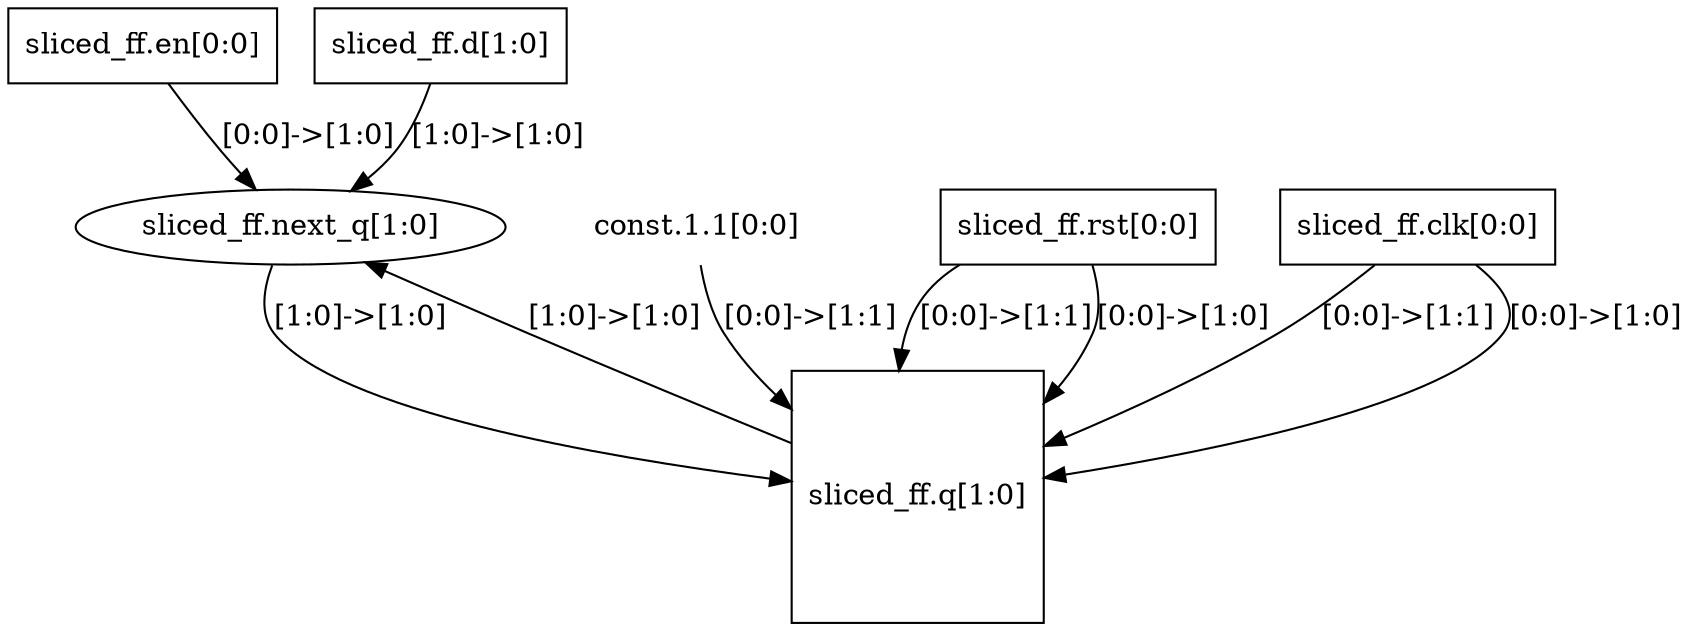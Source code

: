 digraph G {
	"sliced_ff.en" -> "sliced_ff.next_q"[label="[0:0]->[1:0]"];
	"sliced_ff.q" -> "sliced_ff.next_q"[label="[1:0]->[1:0]"];
	"sliced_ff.d" -> "sliced_ff.next_q"[label="[1:0]->[1:0]"];
	"const.1.1" [shape=none, label="const.1.1[0:0]"];
	"const.1.1" -> "sliced_ff.q"[label="[0:0]->[1:1]"];
	"sliced_ff.rst" -> "sliced_ff.q"[label="[0:0]->[1:1]"];
	"sliced_ff.clk" -> "sliced_ff.q"[label="[0:0]->[1:1]"];
	"sliced_ff.next_q" -> "sliced_ff.q"[label="[1:0]->[1:0]"];
	"sliced_ff.rst" -> "sliced_ff.q"[label="[0:0]->[1:0]"];
	"sliced_ff.clk" -> "sliced_ff.q"[label="[0:0]->[1:0]"];
	"sliced_ff.clk" [shape=rectangle, label="sliced_ff.clk[0:0]"];
	"sliced_ff.d" [shape=rectangle, label="sliced_ff.d[1:0]"];
	"sliced_ff.en" [shape=rectangle, label="sliced_ff.en[0:0]"];
	"sliced_ff.next_q" [shape=ellipse, label="sliced_ff.next_q[1:0]"];
	"sliced_ff.q" [shape=square, label="sliced_ff.q[1:0]"];
	"sliced_ff.rst" [shape=rectangle, label="sliced_ff.rst[0:0]"];
}
